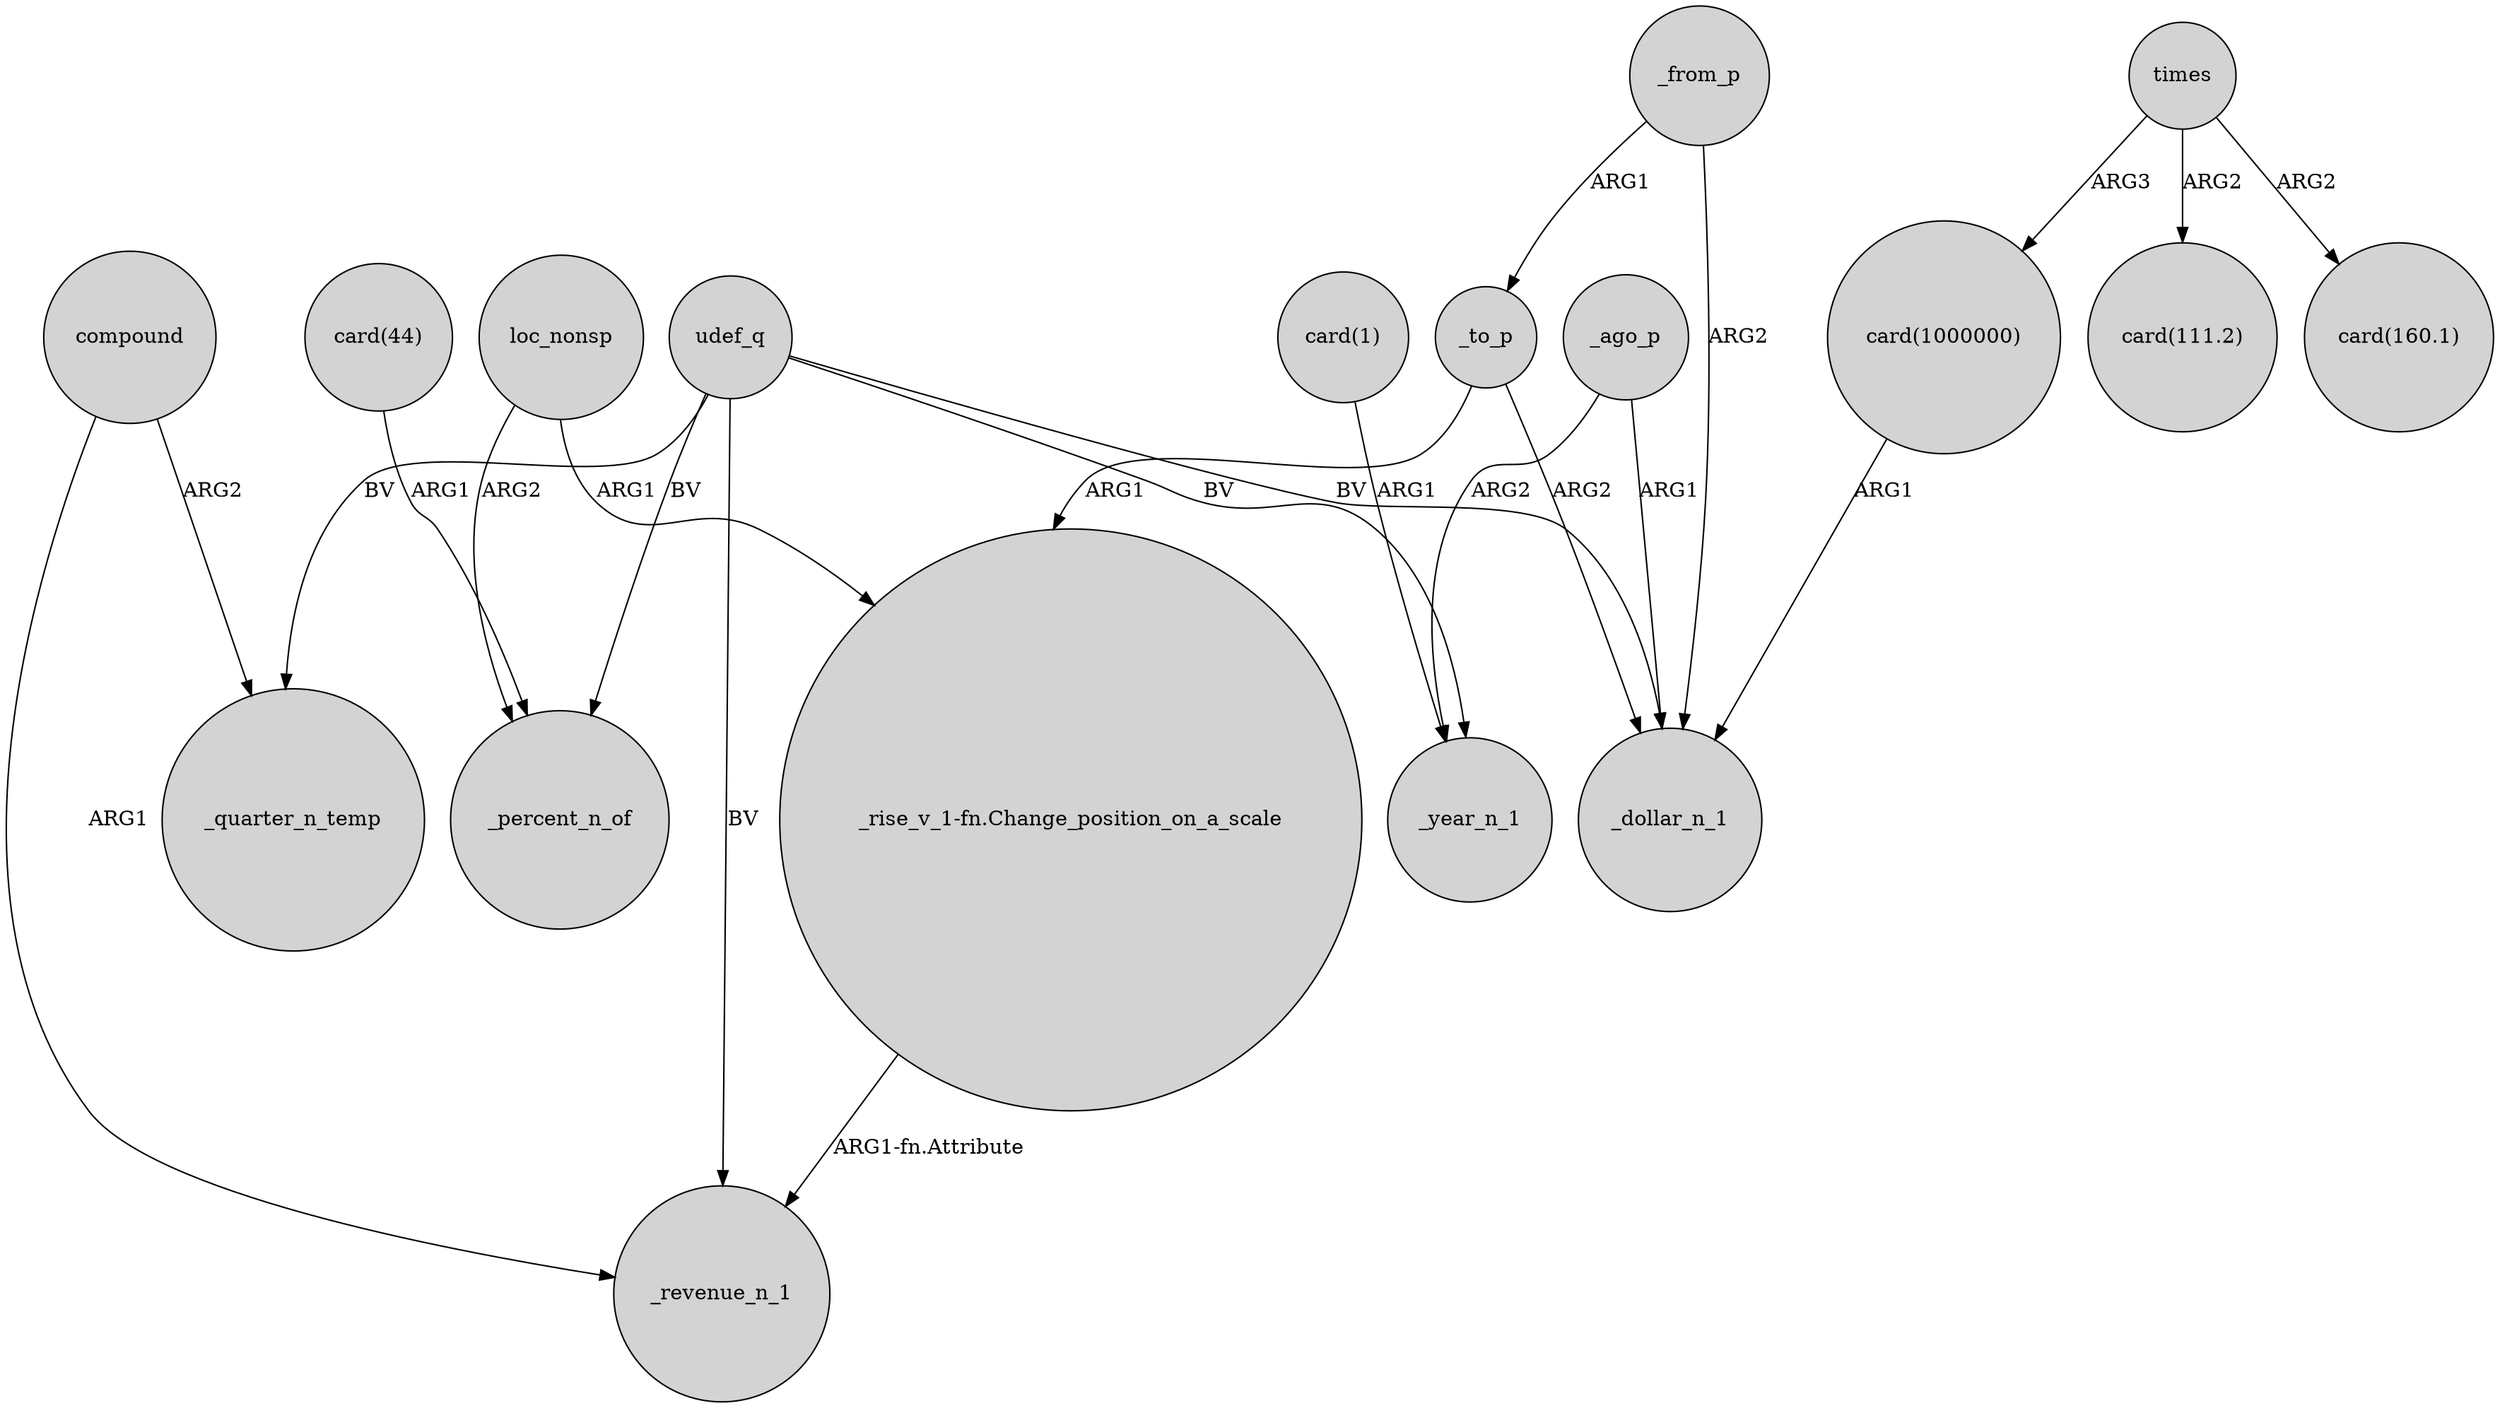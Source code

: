 digraph {
	node [shape=circle style=filled]
	"_rise_v_1-fn.Change_position_on_a_scale" -> _revenue_n_1 [label="ARG1-fn.Attribute"]
	_ago_p -> _dollar_n_1 [label=ARG1]
	"card(1)" -> _year_n_1 [label=ARG1]
	times -> "card(111.2)" [label=ARG2]
	_to_p -> "_rise_v_1-fn.Change_position_on_a_scale" [label=ARG1]
	loc_nonsp -> "_rise_v_1-fn.Change_position_on_a_scale" [label=ARG1]
	times -> "card(1000000)" [label=ARG3]
	_to_p -> _dollar_n_1 [label=ARG2]
	udef_q -> _revenue_n_1 [label=BV]
	compound -> _quarter_n_temp [label=ARG2]
	udef_q -> _percent_n_of [label=BV]
	"card(44)" -> _percent_n_of [label=ARG1]
	udef_q -> _dollar_n_1 [label=BV]
	"card(1000000)" -> _dollar_n_1 [label=ARG1]
	_from_p -> _to_p [label=ARG1]
	times -> "card(160.1)" [label=ARG2]
	udef_q -> _quarter_n_temp [label=BV]
	_ago_p -> _year_n_1 [label=ARG2]
	udef_q -> _year_n_1 [label=BV]
	compound -> _revenue_n_1 [label=ARG1]
	_from_p -> _dollar_n_1 [label=ARG2]
	loc_nonsp -> _percent_n_of [label=ARG2]
}
